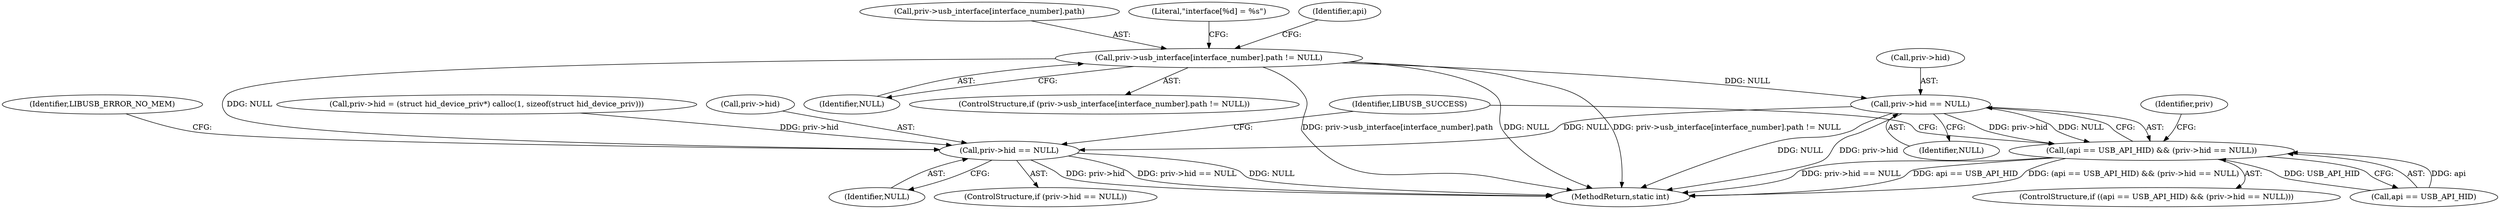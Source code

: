 digraph "0_Chrome_ac149a8d4371c0e01e0934fdd57b09e86f96b5b9_26@array" {
"1000196" [label="(Call,priv->usb_interface[interface_number].path != NULL)"];
"1000256" [label="(Call,priv->hid == NULL)"];
"1000252" [label="(Call,(api == USB_API_HID) && (priv->hid == NULL))"];
"1000273" [label="(Call,priv->hid == NULL)"];
"1000256" [label="(Call,priv->hid == NULL)"];
"1000277" [label="(Identifier,NULL)"];
"1000257" [label="(Call,priv->hid)"];
"1000282" [label="(MethodReturn,static int)"];
"1000197" [label="(Call,priv->usb_interface[interface_number].path)"];
"1000204" [label="(Identifier,NULL)"];
"1000218" [label="(Literal,\"interface[%d] = %s\")"];
"1000273" [label="(Call,priv->hid == NULL)"];
"1000253" [label="(Call,api == USB_API_HID)"];
"1000281" [label="(Identifier,LIBUSB_SUCCESS)"];
"1000252" [label="(Call,(api == USB_API_HID) && (priv->hid == NULL))"];
"1000195" [label="(ControlStructure,if (priv->usb_interface[interface_number].path != NULL))"];
"1000196" [label="(Call,priv->usb_interface[interface_number].path != NULL)"];
"1000208" [label="(Identifier,api)"];
"1000274" [label="(Call,priv->hid)"];
"1000251" [label="(ControlStructure,if ((api == USB_API_HID) && (priv->hid == NULL)))"];
"1000264" [label="(Identifier,priv)"];
"1000272" [label="(ControlStructure,if (priv->hid == NULL))"];
"1000279" [label="(Identifier,LIBUSB_ERROR_NO_MEM)"];
"1000260" [label="(Identifier,NULL)"];
"1000262" [label="(Call,priv->hid = (struct hid_device_priv*) calloc(1, sizeof(struct hid_device_priv)))"];
"1000196" -> "1000195"  [label="AST: "];
"1000196" -> "1000204"  [label="CFG: "];
"1000197" -> "1000196"  [label="AST: "];
"1000204" -> "1000196"  [label="AST: "];
"1000208" -> "1000196"  [label="CFG: "];
"1000218" -> "1000196"  [label="CFG: "];
"1000196" -> "1000282"  [label="DDG: priv->usb_interface[interface_number].path"];
"1000196" -> "1000282"  [label="DDG: priv->usb_interface[interface_number].path != NULL"];
"1000196" -> "1000282"  [label="DDG: NULL"];
"1000196" -> "1000256"  [label="DDG: NULL"];
"1000196" -> "1000273"  [label="DDG: NULL"];
"1000256" -> "1000252"  [label="AST: "];
"1000256" -> "1000260"  [label="CFG: "];
"1000257" -> "1000256"  [label="AST: "];
"1000260" -> "1000256"  [label="AST: "];
"1000252" -> "1000256"  [label="CFG: "];
"1000256" -> "1000282"  [label="DDG: NULL"];
"1000256" -> "1000282"  [label="DDG: priv->hid"];
"1000256" -> "1000252"  [label="DDG: priv->hid"];
"1000256" -> "1000252"  [label="DDG: NULL"];
"1000256" -> "1000273"  [label="DDG: NULL"];
"1000252" -> "1000251"  [label="AST: "];
"1000252" -> "1000253"  [label="CFG: "];
"1000253" -> "1000252"  [label="AST: "];
"1000264" -> "1000252"  [label="CFG: "];
"1000281" -> "1000252"  [label="CFG: "];
"1000252" -> "1000282"  [label="DDG: priv->hid == NULL"];
"1000252" -> "1000282"  [label="DDG: api == USB_API_HID"];
"1000252" -> "1000282"  [label="DDG: (api == USB_API_HID) && (priv->hid == NULL)"];
"1000253" -> "1000252"  [label="DDG: api"];
"1000253" -> "1000252"  [label="DDG: USB_API_HID"];
"1000273" -> "1000272"  [label="AST: "];
"1000273" -> "1000277"  [label="CFG: "];
"1000274" -> "1000273"  [label="AST: "];
"1000277" -> "1000273"  [label="AST: "];
"1000279" -> "1000273"  [label="CFG: "];
"1000281" -> "1000273"  [label="CFG: "];
"1000273" -> "1000282"  [label="DDG: priv->hid"];
"1000273" -> "1000282"  [label="DDG: priv->hid == NULL"];
"1000273" -> "1000282"  [label="DDG: NULL"];
"1000262" -> "1000273"  [label="DDG: priv->hid"];
}
